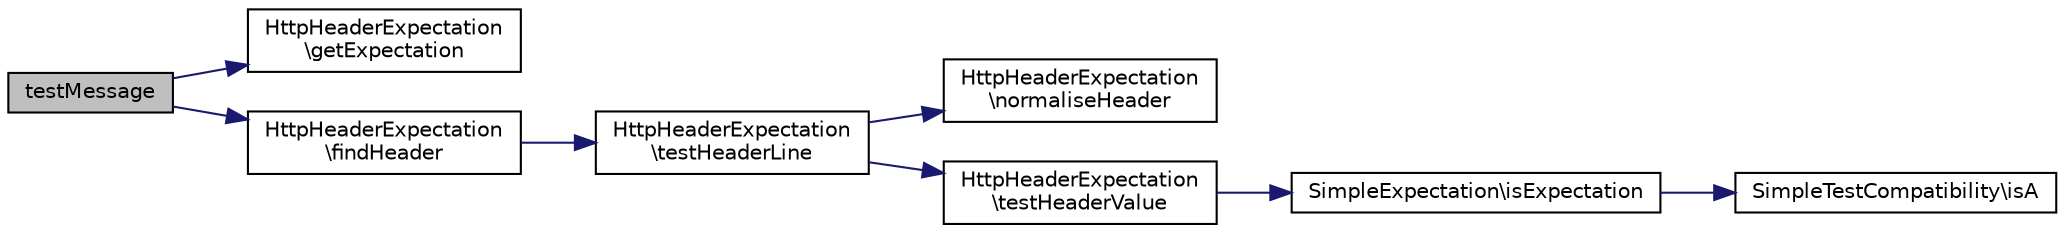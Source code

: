 digraph "testMessage"
{
  edge [fontname="Helvetica",fontsize="10",labelfontname="Helvetica",labelfontsize="10"];
  node [fontname="Helvetica",fontsize="10",shape=record];
  rankdir="LR";
  Node1 [label="testMessage",height=0.2,width=0.4,color="black", fillcolor="grey75", style="filled" fontcolor="black"];
  Node1 -> Node2 [color="midnightblue",fontsize="10",style="solid",fontname="Helvetica"];
  Node2 [label="HttpHeaderExpectation\l\\getExpectation",height=0.2,width=0.4,color="black", fillcolor="white", style="filled",URL="$class_http_header_expectation.html#ae3e2206d9543c19d8010ec2477765f07"];
  Node1 -> Node3 [color="midnightblue",fontsize="10",style="solid",fontname="Helvetica"];
  Node3 [label="HttpHeaderExpectation\l\\findHeader",height=0.2,width=0.4,color="black", fillcolor="white", style="filled",URL="$class_http_header_expectation.html#ab63c17e54825ca15add42b156ffe7ba3"];
  Node3 -> Node4 [color="midnightblue",fontsize="10",style="solid",fontname="Helvetica"];
  Node4 [label="HttpHeaderExpectation\l\\testHeaderLine",height=0.2,width=0.4,color="black", fillcolor="white", style="filled",URL="$class_http_header_expectation.html#a10b0cf0d202023bae701ccd704d9c414"];
  Node4 -> Node5 [color="midnightblue",fontsize="10",style="solid",fontname="Helvetica"];
  Node5 [label="HttpHeaderExpectation\l\\normaliseHeader",height=0.2,width=0.4,color="black", fillcolor="white", style="filled",URL="$class_http_header_expectation.html#aaf21778ff06d3e79d5b50be19f5a6a01"];
  Node4 -> Node6 [color="midnightblue",fontsize="10",style="solid",fontname="Helvetica"];
  Node6 [label="HttpHeaderExpectation\l\\testHeaderValue",height=0.2,width=0.4,color="black", fillcolor="white", style="filled",URL="$class_http_header_expectation.html#af459eecce3dc5afa5676100511d80755"];
  Node6 -> Node7 [color="midnightblue",fontsize="10",style="solid",fontname="Helvetica"];
  Node7 [label="SimpleExpectation\\isExpectation",height=0.2,width=0.4,color="black", fillcolor="white", style="filled",URL="$class_simple_expectation.html#a1d5c795d731ea1d131960009116ef87e"];
  Node7 -> Node8 [color="midnightblue",fontsize="10",style="solid",fontname="Helvetica"];
  Node8 [label="SimpleTestCompatibility\\isA",height=0.2,width=0.4,color="black", fillcolor="white", style="filled",URL="$class_simple_test_compatibility.html#a89339a52a329ae34fbb05260963b066b"];
}
